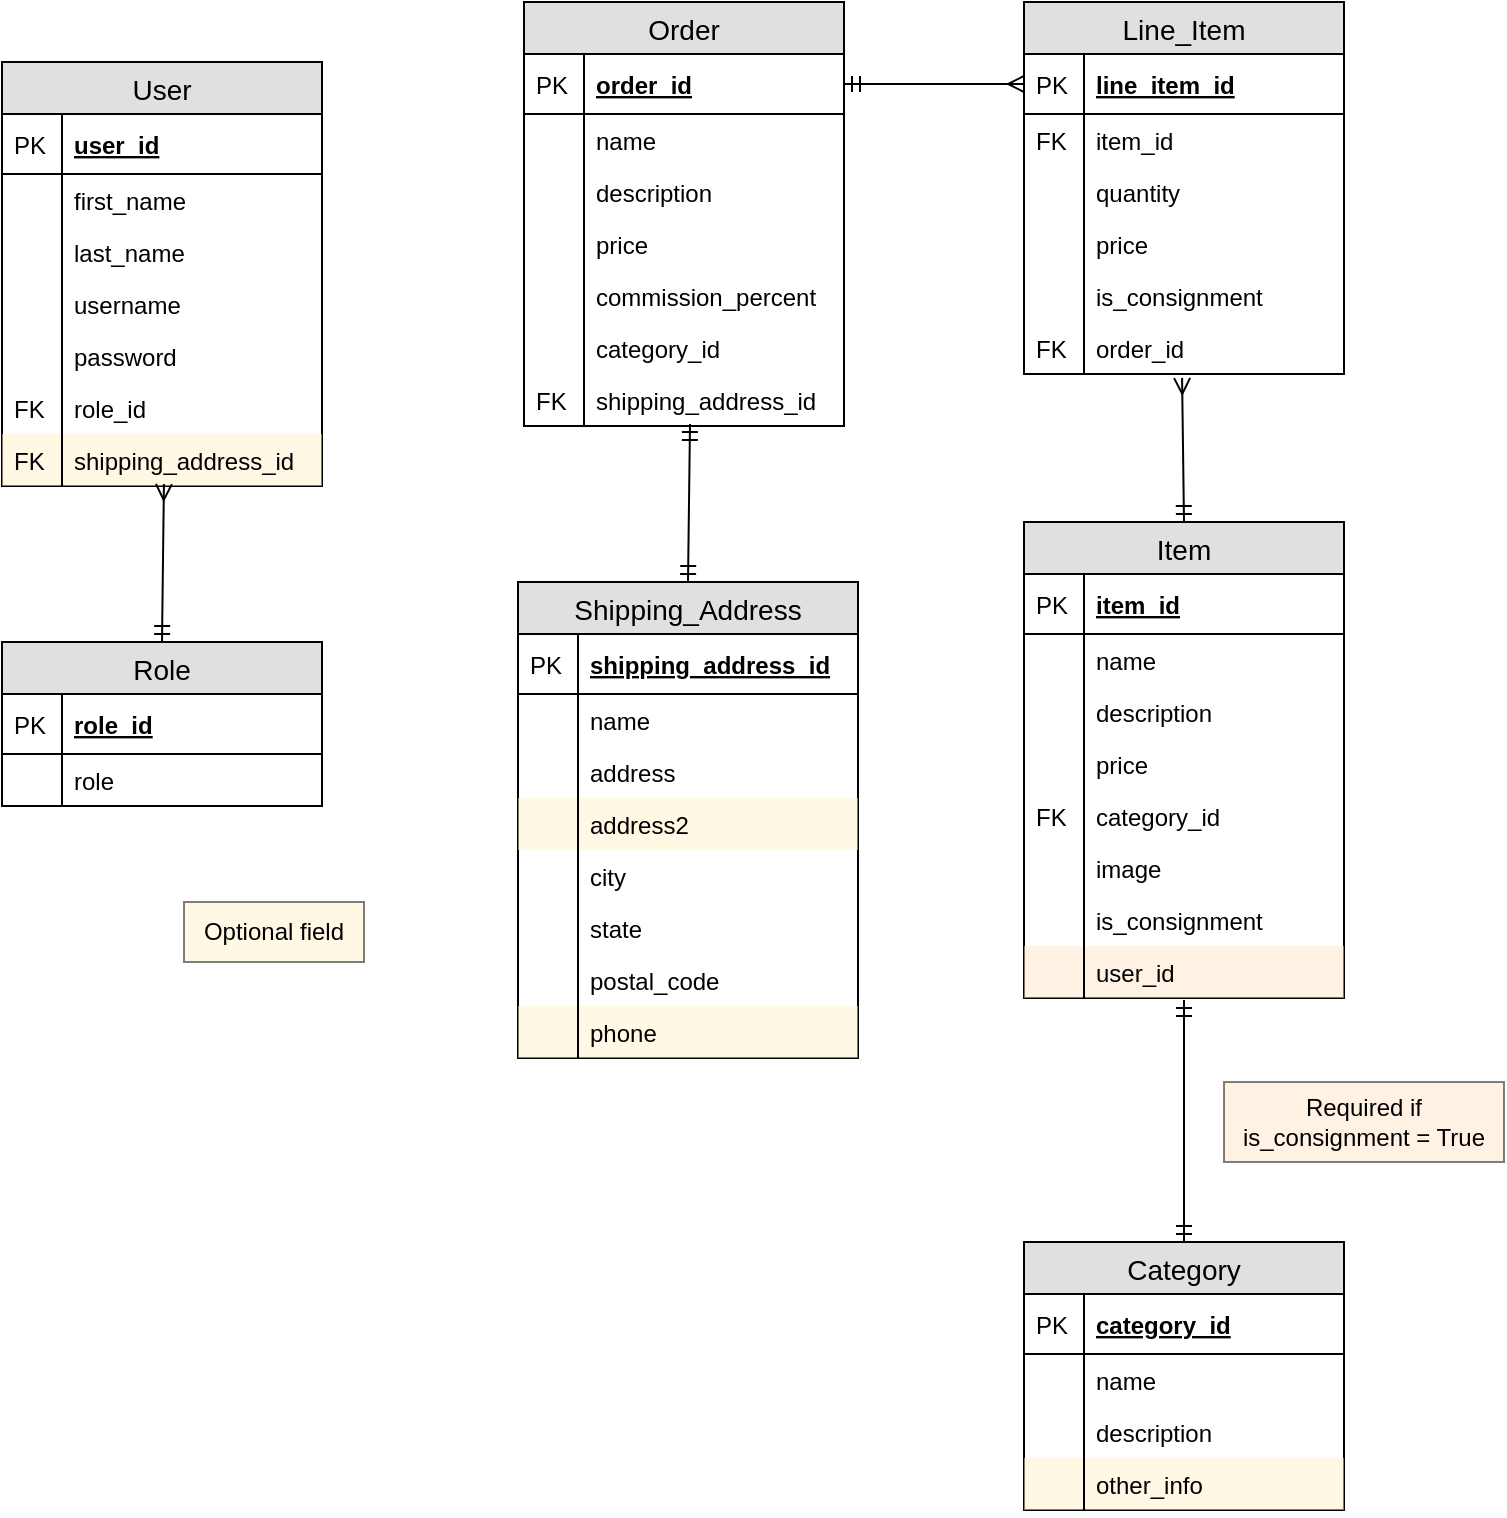 <mxfile version="12.4.2" type="device" pages="1"><diagram id="8e_pG7R2duz6WLNSuYas" name="Page-1"><mxGraphModel dx="939" dy="663" grid="1" gridSize="10" guides="1" tooltips="1" connect="1" arrows="1" fold="1" page="1" pageScale="1" pageWidth="850" pageHeight="1100" math="0" shadow="0"><root><mxCell id="0"/><mxCell id="1" parent="0"/><object label="User" id="9xgP0pe-pOs53RQZ0Eec-9"><mxCell style="swimlane;fontStyle=0;childLayout=stackLayout;horizontal=1;startSize=26;fillColor=#e0e0e0;horizontalStack=0;resizeParent=1;resizeParentMax=0;resizeLast=0;collapsible=1;marginBottom=0;swimlaneFillColor=#ffffff;align=center;fontSize=14;" vertex="1" parent="1"><mxGeometry x="59" y="70" width="160" height="212" as="geometry"/></mxCell></object><mxCell id="9xgP0pe-pOs53RQZ0Eec-10" value="user_id" style="shape=partialRectangle;top=0;left=0;right=0;bottom=1;align=left;verticalAlign=middle;fillColor=none;spacingLeft=34;spacingRight=4;overflow=hidden;rotatable=0;points=[[0,0.5],[1,0.5]];portConstraint=eastwest;dropTarget=0;fontStyle=5;fontSize=12;" vertex="1" parent="9xgP0pe-pOs53RQZ0Eec-9"><mxGeometry y="26" width="160" height="30" as="geometry"/></mxCell><mxCell id="9xgP0pe-pOs53RQZ0Eec-11" value="PK" style="shape=partialRectangle;top=0;left=0;bottom=0;fillColor=none;align=left;verticalAlign=middle;spacingLeft=4;spacingRight=4;overflow=hidden;rotatable=0;points=[];portConstraint=eastwest;part=1;fontSize=12;" vertex="1" connectable="0" parent="9xgP0pe-pOs53RQZ0Eec-10"><mxGeometry width="30" height="30" as="geometry"/></mxCell><mxCell id="9xgP0pe-pOs53RQZ0Eec-12" value="first_name" style="shape=partialRectangle;top=0;left=0;right=0;bottom=0;align=left;verticalAlign=top;fillColor=none;spacingLeft=34;spacingRight=4;overflow=hidden;rotatable=0;points=[[0,0.5],[1,0.5]];portConstraint=eastwest;dropTarget=0;fontSize=12;" vertex="1" parent="9xgP0pe-pOs53RQZ0Eec-9"><mxGeometry y="56" width="160" height="26" as="geometry"/></mxCell><mxCell id="9xgP0pe-pOs53RQZ0Eec-13" value="" style="shape=partialRectangle;top=0;left=0;bottom=0;fillColor=none;align=left;verticalAlign=top;spacingLeft=4;spacingRight=4;overflow=hidden;rotatable=0;points=[];portConstraint=eastwest;part=1;fontSize=12;" vertex="1" connectable="0" parent="9xgP0pe-pOs53RQZ0Eec-12"><mxGeometry width="30" height="26" as="geometry"/></mxCell><mxCell id="9xgP0pe-pOs53RQZ0Eec-14" value="last_name" style="shape=partialRectangle;top=0;left=0;right=0;bottom=0;align=left;verticalAlign=top;fillColor=none;spacingLeft=34;spacingRight=4;overflow=hidden;rotatable=0;points=[[0,0.5],[1,0.5]];portConstraint=eastwest;dropTarget=0;fontSize=12;" vertex="1" parent="9xgP0pe-pOs53RQZ0Eec-9"><mxGeometry y="82" width="160" height="26" as="geometry"/></mxCell><mxCell id="9xgP0pe-pOs53RQZ0Eec-15" value="" style="shape=partialRectangle;top=0;left=0;bottom=0;fillColor=none;align=left;verticalAlign=top;spacingLeft=4;spacingRight=4;overflow=hidden;rotatable=0;points=[];portConstraint=eastwest;part=1;fontSize=12;" vertex="1" connectable="0" parent="9xgP0pe-pOs53RQZ0Eec-14"><mxGeometry width="30" height="26" as="geometry"/></mxCell><mxCell id="9xgP0pe-pOs53RQZ0Eec-25" value="username" style="shape=partialRectangle;top=0;left=0;right=0;bottom=0;align=left;verticalAlign=top;fillColor=none;spacingLeft=34;spacingRight=4;overflow=hidden;rotatable=0;points=[[0,0.5],[1,0.5]];portConstraint=eastwest;dropTarget=0;fontSize=12;" vertex="1" parent="9xgP0pe-pOs53RQZ0Eec-9"><mxGeometry y="108" width="160" height="26" as="geometry"/></mxCell><mxCell id="9xgP0pe-pOs53RQZ0Eec-26" value="" style="shape=partialRectangle;top=0;left=0;bottom=0;fillColor=none;align=left;verticalAlign=top;spacingLeft=4;spacingRight=4;overflow=hidden;rotatable=0;points=[];portConstraint=eastwest;part=1;fontSize=12;" vertex="1" connectable="0" parent="9xgP0pe-pOs53RQZ0Eec-25"><mxGeometry width="30" height="26" as="geometry"/></mxCell><mxCell id="9xgP0pe-pOs53RQZ0Eec-16" value="password" style="shape=partialRectangle;top=0;left=0;right=0;bottom=0;align=left;verticalAlign=top;fillColor=none;spacingLeft=34;spacingRight=4;overflow=hidden;rotatable=0;points=[[0,0.5],[1,0.5]];portConstraint=eastwest;dropTarget=0;fontSize=12;" vertex="1" parent="9xgP0pe-pOs53RQZ0Eec-9"><mxGeometry y="134" width="160" height="26" as="geometry"/></mxCell><mxCell id="9xgP0pe-pOs53RQZ0Eec-17" value="" style="shape=partialRectangle;top=0;left=0;bottom=0;fillColor=none;align=left;verticalAlign=top;spacingLeft=4;spacingRight=4;overflow=hidden;rotatable=0;points=[];portConstraint=eastwest;part=1;fontSize=12;" vertex="1" connectable="0" parent="9xgP0pe-pOs53RQZ0Eec-16"><mxGeometry width="30" height="26" as="geometry"/></mxCell><mxCell id="9xgP0pe-pOs53RQZ0Eec-27" value="role_id" style="shape=partialRectangle;top=0;left=0;right=0;bottom=0;align=left;verticalAlign=top;fillColor=none;spacingLeft=34;spacingRight=4;overflow=hidden;rotatable=0;points=[[0,0.5],[1,0.5]];portConstraint=eastwest;dropTarget=0;fontSize=12;" vertex="1" parent="9xgP0pe-pOs53RQZ0Eec-9"><mxGeometry y="160" width="160" height="26" as="geometry"/></mxCell><mxCell id="9xgP0pe-pOs53RQZ0Eec-28" value="FK" style="shape=partialRectangle;top=0;left=0;bottom=0;fillColor=none;align=left;verticalAlign=top;spacingLeft=4;spacingRight=4;overflow=hidden;rotatable=0;points=[];portConstraint=eastwest;part=1;fontSize=12;" vertex="1" connectable="0" parent="9xgP0pe-pOs53RQZ0Eec-27"><mxGeometry width="30" height="26" as="geometry"/></mxCell><mxCell id="9xgP0pe-pOs53RQZ0Eec-148" value="shipping_address_id" style="shape=partialRectangle;top=0;left=0;right=0;bottom=0;align=left;verticalAlign=top;fillColor=#fff2cc;spacingLeft=34;spacingRight=4;overflow=hidden;rotatable=0;points=[[0,0.5],[1,0.5]];portConstraint=eastwest;dropTarget=0;fontSize=12;strokeColor=#d6b656;opacity=50;" vertex="1" parent="9xgP0pe-pOs53RQZ0Eec-9"><mxGeometry y="186" width="160" height="26" as="geometry"/></mxCell><mxCell id="9xgP0pe-pOs53RQZ0Eec-149" value="FK" style="shape=partialRectangle;top=0;left=0;bottom=0;fillColor=none;align=left;verticalAlign=top;spacingLeft=4;spacingRight=4;overflow=hidden;rotatable=0;points=[];portConstraint=eastwest;part=1;fontSize=12;" vertex="1" connectable="0" parent="9xgP0pe-pOs53RQZ0Eec-148"><mxGeometry width="30" height="26" as="geometry"/></mxCell><object label="Role" id="9xgP0pe-pOs53RQZ0Eec-29"><mxCell style="swimlane;fontStyle=0;childLayout=stackLayout;horizontal=1;startSize=26;fillColor=#e0e0e0;horizontalStack=0;resizeParent=1;resizeParentMax=0;resizeLast=0;collapsible=1;marginBottom=0;swimlaneFillColor=#ffffff;align=center;fontSize=14;" vertex="1" parent="1"><mxGeometry x="59" y="360" width="160" height="82" as="geometry"/></mxCell></object><mxCell id="9xgP0pe-pOs53RQZ0Eec-30" value="role_id" style="shape=partialRectangle;top=0;left=0;right=0;bottom=1;align=left;verticalAlign=middle;fillColor=none;spacingLeft=34;spacingRight=4;overflow=hidden;rotatable=0;points=[[0,0.5],[1,0.5]];portConstraint=eastwest;dropTarget=0;fontStyle=5;fontSize=12;" vertex="1" parent="9xgP0pe-pOs53RQZ0Eec-29"><mxGeometry y="26" width="160" height="30" as="geometry"/></mxCell><mxCell id="9xgP0pe-pOs53RQZ0Eec-31" value="PK" style="shape=partialRectangle;top=0;left=0;bottom=0;fillColor=none;align=left;verticalAlign=middle;spacingLeft=4;spacingRight=4;overflow=hidden;rotatable=0;points=[];portConstraint=eastwest;part=1;fontSize=12;" vertex="1" connectable="0" parent="9xgP0pe-pOs53RQZ0Eec-30"><mxGeometry width="30" height="30" as="geometry"/></mxCell><mxCell id="9xgP0pe-pOs53RQZ0Eec-32" value="role" style="shape=partialRectangle;top=0;left=0;right=0;bottom=0;align=left;verticalAlign=top;fillColor=none;spacingLeft=34;spacingRight=4;overflow=hidden;rotatable=0;points=[[0,0.5],[1,0.5]];portConstraint=eastwest;dropTarget=0;fontSize=12;" vertex="1" parent="9xgP0pe-pOs53RQZ0Eec-29"><mxGeometry y="56" width="160" height="26" as="geometry"/></mxCell><mxCell id="9xgP0pe-pOs53RQZ0Eec-33" value="" style="shape=partialRectangle;top=0;left=0;bottom=0;fillColor=none;align=left;verticalAlign=top;spacingLeft=4;spacingRight=4;overflow=hidden;rotatable=0;points=[];portConstraint=eastwest;part=1;fontSize=12;" vertex="1" connectable="0" parent="9xgP0pe-pOs53RQZ0Eec-32"><mxGeometry width="30" height="26" as="geometry"/></mxCell><object label="Order" id="9xgP0pe-pOs53RQZ0Eec-74"><mxCell style="swimlane;fontStyle=0;childLayout=stackLayout;horizontal=1;startSize=26;fillColor=#e0e0e0;horizontalStack=0;resizeParent=1;resizeParentMax=0;resizeLast=0;collapsible=1;marginBottom=0;swimlaneFillColor=#ffffff;align=center;fontSize=14;" vertex="1" parent="1"><mxGeometry x="320" y="40" width="160" height="212" as="geometry"/></mxCell></object><mxCell id="9xgP0pe-pOs53RQZ0Eec-75" value="order_id" style="shape=partialRectangle;top=0;left=0;right=0;bottom=1;align=left;verticalAlign=middle;fillColor=none;spacingLeft=34;spacingRight=4;overflow=hidden;rotatable=0;points=[[0,0.5],[1,0.5]];portConstraint=eastwest;dropTarget=0;fontStyle=5;fontSize=12;" vertex="1" parent="9xgP0pe-pOs53RQZ0Eec-74"><mxGeometry y="26" width="160" height="30" as="geometry"/></mxCell><mxCell id="9xgP0pe-pOs53RQZ0Eec-76" value="PK" style="shape=partialRectangle;top=0;left=0;bottom=0;fillColor=none;align=left;verticalAlign=middle;spacingLeft=4;spacingRight=4;overflow=hidden;rotatable=0;points=[];portConstraint=eastwest;part=1;fontSize=12;" vertex="1" connectable="0" parent="9xgP0pe-pOs53RQZ0Eec-75"><mxGeometry width="30" height="30" as="geometry"/></mxCell><mxCell id="9xgP0pe-pOs53RQZ0Eec-77" value="name" style="shape=partialRectangle;top=0;left=0;right=0;bottom=0;align=left;verticalAlign=top;fillColor=none;spacingLeft=34;spacingRight=4;overflow=hidden;rotatable=0;points=[[0,0.5],[1,0.5]];portConstraint=eastwest;dropTarget=0;fontSize=12;" vertex="1" parent="9xgP0pe-pOs53RQZ0Eec-74"><mxGeometry y="56" width="160" height="26" as="geometry"/></mxCell><mxCell id="9xgP0pe-pOs53RQZ0Eec-78" value="" style="shape=partialRectangle;top=0;left=0;bottom=0;fillColor=none;align=left;verticalAlign=top;spacingLeft=4;spacingRight=4;overflow=hidden;rotatable=0;points=[];portConstraint=eastwest;part=1;fontSize=12;" vertex="1" connectable="0" parent="9xgP0pe-pOs53RQZ0Eec-77"><mxGeometry width="30" height="26" as="geometry"/></mxCell><mxCell id="9xgP0pe-pOs53RQZ0Eec-79" value="description" style="shape=partialRectangle;top=0;left=0;right=0;bottom=0;align=left;verticalAlign=top;fillColor=none;spacingLeft=34;spacingRight=4;overflow=hidden;rotatable=0;points=[[0,0.5],[1,0.5]];portConstraint=eastwest;dropTarget=0;fontSize=12;" vertex="1" parent="9xgP0pe-pOs53RQZ0Eec-74"><mxGeometry y="82" width="160" height="26" as="geometry"/></mxCell><mxCell id="9xgP0pe-pOs53RQZ0Eec-80" value="" style="shape=partialRectangle;top=0;left=0;bottom=0;fillColor=none;align=left;verticalAlign=top;spacingLeft=4;spacingRight=4;overflow=hidden;rotatable=0;points=[];portConstraint=eastwest;part=1;fontSize=12;" vertex="1" connectable="0" parent="9xgP0pe-pOs53RQZ0Eec-79"><mxGeometry width="30" height="26" as="geometry"/></mxCell><mxCell id="9xgP0pe-pOs53RQZ0Eec-81" value="price" style="shape=partialRectangle;top=0;left=0;right=0;bottom=0;align=left;verticalAlign=top;fillColor=none;spacingLeft=34;spacingRight=4;overflow=hidden;rotatable=0;points=[[0,0.5],[1,0.5]];portConstraint=eastwest;dropTarget=0;fontSize=12;" vertex="1" parent="9xgP0pe-pOs53RQZ0Eec-74"><mxGeometry y="108" width="160" height="26" as="geometry"/></mxCell><mxCell id="9xgP0pe-pOs53RQZ0Eec-82" value="" style="shape=partialRectangle;top=0;left=0;bottom=0;fillColor=none;align=left;verticalAlign=top;spacingLeft=4;spacingRight=4;overflow=hidden;rotatable=0;points=[];portConstraint=eastwest;part=1;fontSize=12;" vertex="1" connectable="0" parent="9xgP0pe-pOs53RQZ0Eec-81"><mxGeometry width="30" height="26" as="geometry"/></mxCell><mxCell id="9xgP0pe-pOs53RQZ0Eec-83" value="commission_percent" style="shape=partialRectangle;top=0;left=0;right=0;bottom=0;align=left;verticalAlign=top;fillColor=none;spacingLeft=34;spacingRight=4;overflow=hidden;rotatable=0;points=[[0,0.5],[1,0.5]];portConstraint=eastwest;dropTarget=0;fontSize=12;" vertex="1" parent="9xgP0pe-pOs53RQZ0Eec-74"><mxGeometry y="134" width="160" height="26" as="geometry"/></mxCell><mxCell id="9xgP0pe-pOs53RQZ0Eec-84" value="" style="shape=partialRectangle;top=0;left=0;bottom=0;fillColor=none;align=left;verticalAlign=top;spacingLeft=4;spacingRight=4;overflow=hidden;rotatable=0;points=[];portConstraint=eastwest;part=1;fontSize=12;" vertex="1" connectable="0" parent="9xgP0pe-pOs53RQZ0Eec-83"><mxGeometry width="30" height="26" as="geometry"/></mxCell><mxCell id="9xgP0pe-pOs53RQZ0Eec-85" value="category_id" style="shape=partialRectangle;top=0;left=0;right=0;bottom=0;align=left;verticalAlign=top;fillColor=none;spacingLeft=34;spacingRight=4;overflow=hidden;rotatable=0;points=[[0,0.5],[1,0.5]];portConstraint=eastwest;dropTarget=0;fontSize=12;" vertex="1" parent="9xgP0pe-pOs53RQZ0Eec-74"><mxGeometry y="160" width="160" height="26" as="geometry"/></mxCell><mxCell id="9xgP0pe-pOs53RQZ0Eec-86" value="" style="shape=partialRectangle;top=0;left=0;bottom=0;fillColor=none;align=left;verticalAlign=top;spacingLeft=4;spacingRight=4;overflow=hidden;rotatable=0;points=[];portConstraint=eastwest;part=1;fontSize=12;" vertex="1" connectable="0" parent="9xgP0pe-pOs53RQZ0Eec-85"><mxGeometry width="30" height="26" as="geometry"/></mxCell><mxCell id="9xgP0pe-pOs53RQZ0Eec-127" value="shipping_address_id" style="shape=partialRectangle;top=0;left=0;right=0;bottom=0;align=left;verticalAlign=top;fillColor=none;spacingLeft=34;spacingRight=4;overflow=hidden;rotatable=0;points=[[0,0.5],[1,0.5]];portConstraint=eastwest;dropTarget=0;fontSize=12;" vertex="1" parent="9xgP0pe-pOs53RQZ0Eec-74"><mxGeometry y="186" width="160" height="26" as="geometry"/></mxCell><mxCell id="9xgP0pe-pOs53RQZ0Eec-128" value="FK" style="shape=partialRectangle;top=0;left=0;bottom=0;fillColor=none;align=left;verticalAlign=top;spacingLeft=4;spacingRight=4;overflow=hidden;rotatable=0;points=[];portConstraint=eastwest;part=1;fontSize=12;" vertex="1" connectable="0" parent="9xgP0pe-pOs53RQZ0Eec-127"><mxGeometry width="30" height="26" as="geometry"/></mxCell><object label="Line_Item" id="9xgP0pe-pOs53RQZ0Eec-87"><mxCell style="swimlane;fontStyle=0;childLayout=stackLayout;horizontal=1;startSize=26;fillColor=#e0e0e0;horizontalStack=0;resizeParent=1;resizeParentMax=0;resizeLast=0;collapsible=1;marginBottom=0;swimlaneFillColor=#ffffff;align=center;fontSize=14;" vertex="1" parent="1"><mxGeometry x="570" y="40" width="160" height="186" as="geometry"/></mxCell></object><mxCell id="9xgP0pe-pOs53RQZ0Eec-88" value="line_item_id" style="shape=partialRectangle;top=0;left=0;right=0;bottom=1;align=left;verticalAlign=middle;fillColor=none;spacingLeft=34;spacingRight=4;overflow=hidden;rotatable=0;points=[[0,0.5],[1,0.5]];portConstraint=eastwest;dropTarget=0;fontStyle=5;fontSize=12;" vertex="1" parent="9xgP0pe-pOs53RQZ0Eec-87"><mxGeometry y="26" width="160" height="30" as="geometry"/></mxCell><mxCell id="9xgP0pe-pOs53RQZ0Eec-89" value="PK" style="shape=partialRectangle;top=0;left=0;bottom=0;fillColor=none;align=left;verticalAlign=middle;spacingLeft=4;spacingRight=4;overflow=hidden;rotatable=0;points=[];portConstraint=eastwest;part=1;fontSize=12;" vertex="1" connectable="0" parent="9xgP0pe-pOs53RQZ0Eec-88"><mxGeometry width="30" height="30" as="geometry"/></mxCell><mxCell id="9xgP0pe-pOs53RQZ0Eec-90" value="item_id" style="shape=partialRectangle;top=0;left=0;right=0;bottom=0;align=left;verticalAlign=top;fillColor=none;spacingLeft=34;spacingRight=4;overflow=hidden;rotatable=0;points=[[0,0.5],[1,0.5]];portConstraint=eastwest;dropTarget=0;fontSize=12;" vertex="1" parent="9xgP0pe-pOs53RQZ0Eec-87"><mxGeometry y="56" width="160" height="26" as="geometry"/></mxCell><mxCell id="9xgP0pe-pOs53RQZ0Eec-91" value="FK" style="shape=partialRectangle;top=0;left=0;bottom=0;fillColor=none;align=left;verticalAlign=top;spacingLeft=4;spacingRight=4;overflow=hidden;rotatable=0;points=[];portConstraint=eastwest;part=1;fontSize=12;" vertex="1" connectable="0" parent="9xgP0pe-pOs53RQZ0Eec-90"><mxGeometry width="30" height="26" as="geometry"/></mxCell><mxCell id="9xgP0pe-pOs53RQZ0Eec-92" value="quantity" style="shape=partialRectangle;top=0;left=0;right=0;bottom=0;align=left;verticalAlign=top;fillColor=none;spacingLeft=34;spacingRight=4;overflow=hidden;rotatable=0;points=[[0,0.5],[1,0.5]];portConstraint=eastwest;dropTarget=0;fontSize=12;" vertex="1" parent="9xgP0pe-pOs53RQZ0Eec-87"><mxGeometry y="82" width="160" height="26" as="geometry"/></mxCell><mxCell id="9xgP0pe-pOs53RQZ0Eec-93" value="" style="shape=partialRectangle;top=0;left=0;bottom=0;fillColor=none;align=left;verticalAlign=top;spacingLeft=4;spacingRight=4;overflow=hidden;rotatable=0;points=[];portConstraint=eastwest;part=1;fontSize=12;" vertex="1" connectable="0" parent="9xgP0pe-pOs53RQZ0Eec-92"><mxGeometry width="30" height="26" as="geometry"/></mxCell><mxCell id="9xgP0pe-pOs53RQZ0Eec-94" value="price" style="shape=partialRectangle;top=0;left=0;right=0;bottom=0;align=left;verticalAlign=top;fillColor=none;spacingLeft=34;spacingRight=4;overflow=hidden;rotatable=0;points=[[0,0.5],[1,0.5]];portConstraint=eastwest;dropTarget=0;fontSize=12;" vertex="1" parent="9xgP0pe-pOs53RQZ0Eec-87"><mxGeometry y="108" width="160" height="26" as="geometry"/></mxCell><mxCell id="9xgP0pe-pOs53RQZ0Eec-95" value="" style="shape=partialRectangle;top=0;left=0;bottom=0;fillColor=none;align=left;verticalAlign=top;spacingLeft=4;spacingRight=4;overflow=hidden;rotatable=0;points=[];portConstraint=eastwest;part=1;fontSize=12;" vertex="1" connectable="0" parent="9xgP0pe-pOs53RQZ0Eec-94"><mxGeometry width="30" height="26" as="geometry"/></mxCell><mxCell id="9xgP0pe-pOs53RQZ0Eec-96" value="is_consignment" style="shape=partialRectangle;top=0;left=0;right=0;bottom=0;align=left;verticalAlign=top;fillColor=none;spacingLeft=34;spacingRight=4;overflow=hidden;rotatable=0;points=[[0,0.5],[1,0.5]];portConstraint=eastwest;dropTarget=0;fontSize=12;" vertex="1" parent="9xgP0pe-pOs53RQZ0Eec-87"><mxGeometry y="134" width="160" height="26" as="geometry"/></mxCell><mxCell id="9xgP0pe-pOs53RQZ0Eec-97" value="" style="shape=partialRectangle;top=0;left=0;bottom=0;fillColor=none;align=left;verticalAlign=top;spacingLeft=4;spacingRight=4;overflow=hidden;rotatable=0;points=[];portConstraint=eastwest;part=1;fontSize=12;" vertex="1" connectable="0" parent="9xgP0pe-pOs53RQZ0Eec-96"><mxGeometry width="30" height="26" as="geometry"/></mxCell><mxCell id="9xgP0pe-pOs53RQZ0Eec-100" value="order_id" style="shape=partialRectangle;top=0;left=0;right=0;bottom=0;align=left;verticalAlign=top;fillColor=none;spacingLeft=34;spacingRight=4;overflow=hidden;rotatable=0;points=[[0,0.5],[1,0.5]];portConstraint=eastwest;dropTarget=0;fontSize=12;" vertex="1" parent="9xgP0pe-pOs53RQZ0Eec-87"><mxGeometry y="160" width="160" height="26" as="geometry"/></mxCell><mxCell id="9xgP0pe-pOs53RQZ0Eec-101" value="FK" style="shape=partialRectangle;top=0;left=0;bottom=0;fillColor=none;align=left;verticalAlign=top;spacingLeft=4;spacingRight=4;overflow=hidden;rotatable=0;points=[];portConstraint=eastwest;part=1;fontSize=12;" vertex="1" connectable="0" parent="9xgP0pe-pOs53RQZ0Eec-100"><mxGeometry width="30" height="26" as="geometry"/></mxCell><object label="Item" id="9xgP0pe-pOs53RQZ0Eec-102"><mxCell style="swimlane;fontStyle=0;childLayout=stackLayout;horizontal=1;startSize=26;fillColor=#e0e0e0;horizontalStack=0;resizeParent=1;resizeParentMax=0;resizeLast=0;collapsible=1;marginBottom=0;swimlaneFillColor=#ffffff;align=center;fontSize=14;perimeterSpacing=0;strokeColor=#000000;fontColor=#000000;" vertex="1" parent="1"><mxGeometry x="570" y="300" width="160" height="238" as="geometry"/></mxCell></object><mxCell id="9xgP0pe-pOs53RQZ0Eec-103" value="item_id" style="shape=partialRectangle;top=0;left=0;right=0;bottom=1;align=left;verticalAlign=middle;fillColor=none;spacingLeft=34;spacingRight=4;overflow=hidden;rotatable=0;points=[[0,0.5],[1,0.5]];portConstraint=eastwest;dropTarget=0;fontStyle=5;fontSize=12;" vertex="1" parent="9xgP0pe-pOs53RQZ0Eec-102"><mxGeometry y="26" width="160" height="30" as="geometry"/></mxCell><mxCell id="9xgP0pe-pOs53RQZ0Eec-104" value="PK" style="shape=partialRectangle;top=0;left=0;bottom=0;fillColor=none;align=left;verticalAlign=middle;spacingLeft=4;spacingRight=4;overflow=hidden;rotatable=0;points=[];portConstraint=eastwest;part=1;fontSize=12;" vertex="1" connectable="0" parent="9xgP0pe-pOs53RQZ0Eec-103"><mxGeometry width="30" height="30" as="geometry"/></mxCell><mxCell id="9xgP0pe-pOs53RQZ0Eec-105" value="name" style="shape=partialRectangle;top=0;left=0;right=0;bottom=0;align=left;verticalAlign=top;fillColor=none;spacingLeft=34;spacingRight=4;overflow=hidden;rotatable=0;points=[[0,0.5],[1,0.5]];portConstraint=eastwest;dropTarget=0;fontSize=12;" vertex="1" parent="9xgP0pe-pOs53RQZ0Eec-102"><mxGeometry y="56" width="160" height="26" as="geometry"/></mxCell><mxCell id="9xgP0pe-pOs53RQZ0Eec-106" value="" style="shape=partialRectangle;top=0;left=0;bottom=0;fillColor=none;align=left;verticalAlign=top;spacingLeft=4;spacingRight=4;overflow=hidden;rotatable=0;points=[];portConstraint=eastwest;part=1;fontSize=12;" vertex="1" connectable="0" parent="9xgP0pe-pOs53RQZ0Eec-105"><mxGeometry width="30" height="26" as="geometry"/></mxCell><mxCell id="9xgP0pe-pOs53RQZ0Eec-107" value="description" style="shape=partialRectangle;top=0;left=0;right=0;bottom=0;align=left;verticalAlign=top;fillColor=none;spacingLeft=34;spacingRight=4;overflow=hidden;rotatable=0;points=[[0,0.5],[1,0.5]];portConstraint=eastwest;dropTarget=0;fontSize=12;" vertex="1" parent="9xgP0pe-pOs53RQZ0Eec-102"><mxGeometry y="82" width="160" height="26" as="geometry"/></mxCell><mxCell id="9xgP0pe-pOs53RQZ0Eec-108" value="" style="shape=partialRectangle;top=0;left=0;bottom=0;fillColor=none;align=left;verticalAlign=top;spacingLeft=4;spacingRight=4;overflow=hidden;rotatable=0;points=[];portConstraint=eastwest;part=1;fontSize=12;" vertex="1" connectable="0" parent="9xgP0pe-pOs53RQZ0Eec-107"><mxGeometry width="30" height="26" as="geometry"/></mxCell><mxCell id="9xgP0pe-pOs53RQZ0Eec-109" value="price" style="shape=partialRectangle;top=0;left=0;right=0;bottom=0;align=left;verticalAlign=top;fillColor=none;spacingLeft=34;spacingRight=4;overflow=hidden;rotatable=0;points=[[0,0.5],[1,0.5]];portConstraint=eastwest;dropTarget=0;fontSize=12;" vertex="1" parent="9xgP0pe-pOs53RQZ0Eec-102"><mxGeometry y="108" width="160" height="26" as="geometry"/></mxCell><mxCell id="9xgP0pe-pOs53RQZ0Eec-110" value="" style="shape=partialRectangle;top=0;left=0;bottom=0;fillColor=none;align=left;verticalAlign=top;spacingLeft=4;spacingRight=4;overflow=hidden;rotatable=0;points=[];portConstraint=eastwest;part=1;fontSize=12;" vertex="1" connectable="0" parent="9xgP0pe-pOs53RQZ0Eec-109"><mxGeometry width="30" height="26" as="geometry"/></mxCell><mxCell id="9xgP0pe-pOs53RQZ0Eec-111" value="category_id" style="shape=partialRectangle;top=0;left=0;right=0;bottom=0;align=left;verticalAlign=top;fillColor=none;spacingLeft=34;spacingRight=4;overflow=hidden;rotatable=0;points=[[0,0.5],[1,0.5]];portConstraint=eastwest;dropTarget=0;fontSize=12;" vertex="1" parent="9xgP0pe-pOs53RQZ0Eec-102"><mxGeometry y="134" width="160" height="26" as="geometry"/></mxCell><mxCell id="9xgP0pe-pOs53RQZ0Eec-112" value="FK" style="shape=partialRectangle;top=0;left=0;bottom=0;fillColor=none;align=left;verticalAlign=top;spacingLeft=4;spacingRight=4;overflow=hidden;rotatable=0;points=[];portConstraint=eastwest;part=1;fontSize=12;" vertex="1" connectable="0" parent="9xgP0pe-pOs53RQZ0Eec-111"><mxGeometry width="30" height="26" as="geometry"/></mxCell><mxCell id="9xgP0pe-pOs53RQZ0Eec-158" value="image" style="shape=partialRectangle;top=0;left=0;right=0;bottom=0;align=left;verticalAlign=top;fillColor=none;spacingLeft=34;spacingRight=4;overflow=hidden;rotatable=0;points=[[0,0.5],[1,0.5]];portConstraint=eastwest;dropTarget=0;fontSize=12;" vertex="1" parent="9xgP0pe-pOs53RQZ0Eec-102"><mxGeometry y="160" width="160" height="26" as="geometry"/></mxCell><mxCell id="9xgP0pe-pOs53RQZ0Eec-159" value="" style="shape=partialRectangle;top=0;left=0;bottom=0;fillColor=none;align=left;verticalAlign=top;spacingLeft=4;spacingRight=4;overflow=hidden;rotatable=0;points=[];portConstraint=eastwest;part=1;fontSize=12;" vertex="1" connectable="0" parent="9xgP0pe-pOs53RQZ0Eec-158"><mxGeometry width="30" height="26" as="geometry"/></mxCell><mxCell id="9xgP0pe-pOs53RQZ0Eec-113" value="is_consignment" style="shape=partialRectangle;top=0;left=0;right=0;bottom=0;align=left;verticalAlign=top;fillColor=none;spacingLeft=34;spacingRight=4;overflow=hidden;rotatable=0;points=[[0,0.5],[1,0.5]];portConstraint=eastwest;dropTarget=0;fontSize=12;" vertex="1" parent="9xgP0pe-pOs53RQZ0Eec-102"><mxGeometry y="186" width="160" height="26" as="geometry"/></mxCell><mxCell id="9xgP0pe-pOs53RQZ0Eec-114" value="" style="shape=partialRectangle;top=0;left=0;bottom=0;fillColor=none;align=left;verticalAlign=top;spacingLeft=4;spacingRight=4;overflow=hidden;rotatable=0;points=[];portConstraint=eastwest;part=1;fontSize=12;" vertex="1" connectable="0" parent="9xgP0pe-pOs53RQZ0Eec-113"><mxGeometry width="30" height="26" as="geometry"/></mxCell><mxCell id="9xgP0pe-pOs53RQZ0Eec-166" value="user_id" style="shape=partialRectangle;top=0;left=0;right=0;bottom=0;align=left;verticalAlign=top;fillColor=#ffe6cc;spacingLeft=34;spacingRight=4;overflow=hidden;rotatable=0;points=[[0,0.5],[1,0.5]];portConstraint=eastwest;dropTarget=0;fontSize=12;strokeColor=#d79b00;perimeterSpacing=1;gradientColor=none;opacity=50;" vertex="1" parent="9xgP0pe-pOs53RQZ0Eec-102"><mxGeometry y="212" width="160" height="26" as="geometry"/></mxCell><mxCell id="9xgP0pe-pOs53RQZ0Eec-167" value="" style="shape=partialRectangle;top=0;left=0;bottom=0;fillColor=none;align=left;verticalAlign=top;spacingLeft=4;spacingRight=4;overflow=hidden;rotatable=0;points=[];portConstraint=eastwest;part=1;fontSize=12;" vertex="1" connectable="0" parent="9xgP0pe-pOs53RQZ0Eec-166"><mxGeometry width="30" height="26" as="geometry"/></mxCell><object label="Category" id="9xgP0pe-pOs53RQZ0Eec-118"><mxCell style="swimlane;fontStyle=0;childLayout=stackLayout;horizontal=1;startSize=26;fillColor=#e0e0e0;horizontalStack=0;resizeParent=1;resizeParentMax=0;resizeLast=0;collapsible=1;marginBottom=0;swimlaneFillColor=#ffffff;align=center;fontSize=14;" vertex="1" parent="1"><mxGeometry x="570" y="660" width="160" height="134" as="geometry"/></mxCell></object><mxCell id="9xgP0pe-pOs53RQZ0Eec-119" value="category_id" style="shape=partialRectangle;top=0;left=0;right=0;bottom=1;align=left;verticalAlign=middle;fillColor=none;spacingLeft=34;spacingRight=4;overflow=hidden;rotatable=0;points=[[0,0.5],[1,0.5]];portConstraint=eastwest;dropTarget=0;fontStyle=5;fontSize=12;" vertex="1" parent="9xgP0pe-pOs53RQZ0Eec-118"><mxGeometry y="26" width="160" height="30" as="geometry"/></mxCell><mxCell id="9xgP0pe-pOs53RQZ0Eec-120" value="PK" style="shape=partialRectangle;top=0;left=0;bottom=0;fillColor=none;align=left;verticalAlign=middle;spacingLeft=4;spacingRight=4;overflow=hidden;rotatable=0;points=[];portConstraint=eastwest;part=1;fontSize=12;" vertex="1" connectable="0" parent="9xgP0pe-pOs53RQZ0Eec-119"><mxGeometry width="30" height="30" as="geometry"/></mxCell><mxCell id="9xgP0pe-pOs53RQZ0Eec-121" value="name" style="shape=partialRectangle;top=0;left=0;right=0;bottom=0;align=left;verticalAlign=top;fillColor=none;spacingLeft=34;spacingRight=4;overflow=hidden;rotatable=0;points=[[0,0.5],[1,0.5]];portConstraint=eastwest;dropTarget=0;fontSize=12;" vertex="1" parent="9xgP0pe-pOs53RQZ0Eec-118"><mxGeometry y="56" width="160" height="26" as="geometry"/></mxCell><mxCell id="9xgP0pe-pOs53RQZ0Eec-122" value="" style="shape=partialRectangle;top=0;left=0;bottom=0;fillColor=none;align=left;verticalAlign=top;spacingLeft=4;spacingRight=4;overflow=hidden;rotatable=0;points=[];portConstraint=eastwest;part=1;fontSize=12;" vertex="1" connectable="0" parent="9xgP0pe-pOs53RQZ0Eec-121"><mxGeometry width="30" height="26" as="geometry"/></mxCell><mxCell id="9xgP0pe-pOs53RQZ0Eec-125" value="description" style="shape=partialRectangle;top=0;left=0;right=0;bottom=0;align=left;verticalAlign=top;fillColor=none;spacingLeft=34;spacingRight=4;overflow=hidden;rotatable=0;points=[[0,0.5],[1,0.5]];portConstraint=eastwest;dropTarget=0;fontSize=12;" vertex="1" parent="9xgP0pe-pOs53RQZ0Eec-118"><mxGeometry y="82" width="160" height="26" as="geometry"/></mxCell><mxCell id="9xgP0pe-pOs53RQZ0Eec-126" value="" style="shape=partialRectangle;top=0;left=0;bottom=0;fillColor=none;align=left;verticalAlign=top;spacingLeft=4;spacingRight=4;overflow=hidden;rotatable=0;points=[];portConstraint=eastwest;part=1;fontSize=12;" vertex="1" connectable="0" parent="9xgP0pe-pOs53RQZ0Eec-125"><mxGeometry width="30" height="26" as="geometry"/></mxCell><mxCell id="9xgP0pe-pOs53RQZ0Eec-123" value="other_info" style="shape=partialRectangle;top=0;left=0;right=0;bottom=0;align=left;verticalAlign=top;fillColor=#fff2cc;spacingLeft=34;spacingRight=4;overflow=hidden;rotatable=0;points=[[0,0.5],[1,0.5]];portConstraint=eastwest;dropTarget=0;fontSize=12;strokeColor=#d6b656;opacity=50;" vertex="1" parent="9xgP0pe-pOs53RQZ0Eec-118"><mxGeometry y="108" width="160" height="26" as="geometry"/></mxCell><mxCell id="9xgP0pe-pOs53RQZ0Eec-124" value="" style="shape=partialRectangle;top=0;left=0;bottom=0;fillColor=none;align=left;verticalAlign=top;spacingLeft=4;spacingRight=4;overflow=hidden;rotatable=0;points=[];portConstraint=eastwest;part=1;fontSize=12;" vertex="1" connectable="0" parent="9xgP0pe-pOs53RQZ0Eec-123"><mxGeometry width="30" height="26" as="geometry"/></mxCell><object label="Shipping_Address" id="9xgP0pe-pOs53RQZ0Eec-132"><mxCell style="swimlane;fontStyle=0;childLayout=stackLayout;horizontal=1;startSize=26;fillColor=#e0e0e0;horizontalStack=0;resizeParent=1;resizeParentMax=0;resizeLast=0;collapsible=1;marginBottom=0;swimlaneFillColor=#ffffff;align=center;fontSize=14;" vertex="1" parent="1"><mxGeometry x="317" y="330" width="170" height="238" as="geometry"/></mxCell></object><mxCell id="9xgP0pe-pOs53RQZ0Eec-133" value="shipping_address_id" style="shape=partialRectangle;top=0;left=0;right=0;bottom=1;align=left;verticalAlign=middle;fillColor=none;spacingLeft=34;spacingRight=4;overflow=hidden;rotatable=0;points=[[0,0.5],[1,0.5]];portConstraint=eastwest;dropTarget=0;fontStyle=5;fontSize=12;" vertex="1" parent="9xgP0pe-pOs53RQZ0Eec-132"><mxGeometry y="26" width="170" height="30" as="geometry"/></mxCell><mxCell id="9xgP0pe-pOs53RQZ0Eec-134" value="PK" style="shape=partialRectangle;top=0;left=0;bottom=0;fillColor=none;align=left;verticalAlign=middle;spacingLeft=4;spacingRight=4;overflow=hidden;rotatable=0;points=[];portConstraint=eastwest;part=1;fontSize=12;" vertex="1" connectable="0" parent="9xgP0pe-pOs53RQZ0Eec-133"><mxGeometry width="30" height="30" as="geometry"/></mxCell><mxCell id="9xgP0pe-pOs53RQZ0Eec-135" value="name" style="shape=partialRectangle;top=0;left=0;right=0;bottom=0;align=left;verticalAlign=top;fillColor=none;spacingLeft=34;spacingRight=4;overflow=hidden;rotatable=0;points=[[0,0.5],[1,0.5]];portConstraint=eastwest;dropTarget=0;fontSize=12;" vertex="1" parent="9xgP0pe-pOs53RQZ0Eec-132"><mxGeometry y="56" width="170" height="26" as="geometry"/></mxCell><mxCell id="9xgP0pe-pOs53RQZ0Eec-136" value="" style="shape=partialRectangle;top=0;left=0;bottom=0;fillColor=none;align=left;verticalAlign=top;spacingLeft=4;spacingRight=4;overflow=hidden;rotatable=0;points=[];portConstraint=eastwest;part=1;fontSize=12;" vertex="1" connectable="0" parent="9xgP0pe-pOs53RQZ0Eec-135"><mxGeometry width="30" height="26" as="geometry"/></mxCell><mxCell id="9xgP0pe-pOs53RQZ0Eec-137" value="address" style="shape=partialRectangle;top=0;left=0;right=0;bottom=0;align=left;verticalAlign=top;fillColor=none;spacingLeft=34;spacingRight=4;overflow=hidden;rotatable=0;points=[[0,0.5],[1,0.5]];portConstraint=eastwest;dropTarget=0;fontSize=12;" vertex="1" parent="9xgP0pe-pOs53RQZ0Eec-132"><mxGeometry y="82" width="170" height="26" as="geometry"/></mxCell><mxCell id="9xgP0pe-pOs53RQZ0Eec-138" value="" style="shape=partialRectangle;top=0;left=0;bottom=0;fillColor=none;align=left;verticalAlign=top;spacingLeft=4;spacingRight=4;overflow=hidden;rotatable=0;points=[];portConstraint=eastwest;part=1;fontSize=12;" vertex="1" connectable="0" parent="9xgP0pe-pOs53RQZ0Eec-137"><mxGeometry width="30" height="26" as="geometry"/></mxCell><mxCell id="9xgP0pe-pOs53RQZ0Eec-139" value="address2" style="shape=partialRectangle;top=0;left=0;right=0;bottom=0;align=left;verticalAlign=top;fillColor=#fff2cc;spacingLeft=34;spacingRight=4;overflow=hidden;rotatable=0;points=[[0,0.5],[1,0.5]];portConstraint=eastwest;dropTarget=0;fontSize=12;strokeColor=#d6b656;perimeterSpacing=0;shadow=0;perimeter=rectanglePerimeter;backgroundOutline=0;opacity=50;" vertex="1" parent="9xgP0pe-pOs53RQZ0Eec-132"><mxGeometry y="108" width="170" height="26" as="geometry"/></mxCell><mxCell id="9xgP0pe-pOs53RQZ0Eec-140" value="" style="shape=partialRectangle;top=0;left=0;bottom=0;fillColor=none;align=left;verticalAlign=top;spacingLeft=4;spacingRight=4;overflow=hidden;rotatable=0;points=[];portConstraint=eastwest;part=1;fontSize=12;" vertex="1" connectable="0" parent="9xgP0pe-pOs53RQZ0Eec-139"><mxGeometry width="30" height="26" as="geometry"/></mxCell><mxCell id="9xgP0pe-pOs53RQZ0Eec-141" value="city" style="shape=partialRectangle;top=0;left=0;right=0;bottom=0;align=left;verticalAlign=top;fillColor=none;spacingLeft=34;spacingRight=4;overflow=hidden;rotatable=0;points=[[0,0.5],[1,0.5]];portConstraint=eastwest;dropTarget=0;fontSize=12;" vertex="1" parent="9xgP0pe-pOs53RQZ0Eec-132"><mxGeometry y="134" width="170" height="26" as="geometry"/></mxCell><mxCell id="9xgP0pe-pOs53RQZ0Eec-142" value="" style="shape=partialRectangle;top=0;left=0;bottom=0;fillColor=none;align=left;verticalAlign=top;spacingLeft=4;spacingRight=4;overflow=hidden;rotatable=0;points=[];portConstraint=eastwest;part=1;fontSize=12;" vertex="1" connectable="0" parent="9xgP0pe-pOs53RQZ0Eec-141"><mxGeometry width="30" height="26" as="geometry"/></mxCell><mxCell id="9xgP0pe-pOs53RQZ0Eec-143" value="state" style="shape=partialRectangle;top=0;left=0;right=0;bottom=0;align=left;verticalAlign=top;fillColor=none;spacingLeft=34;spacingRight=4;overflow=hidden;rotatable=0;points=[[0,0.5],[1,0.5]];portConstraint=eastwest;dropTarget=0;fontSize=12;" vertex="1" parent="9xgP0pe-pOs53RQZ0Eec-132"><mxGeometry y="160" width="170" height="26" as="geometry"/></mxCell><mxCell id="9xgP0pe-pOs53RQZ0Eec-144" value="" style="shape=partialRectangle;top=0;left=0;bottom=0;fillColor=none;align=left;verticalAlign=top;spacingLeft=4;spacingRight=4;overflow=hidden;rotatable=0;points=[];portConstraint=eastwest;part=1;fontSize=12;" vertex="1" connectable="0" parent="9xgP0pe-pOs53RQZ0Eec-143"><mxGeometry width="30" height="26" as="geometry"/></mxCell><mxCell id="9xgP0pe-pOs53RQZ0Eec-145" value="postal_code" style="shape=partialRectangle;top=0;left=0;right=0;bottom=0;align=left;verticalAlign=top;fillColor=none;spacingLeft=34;spacingRight=4;overflow=hidden;rotatable=0;points=[[0,0.5],[1,0.5]];portConstraint=eastwest;dropTarget=0;fontSize=12;" vertex="1" parent="9xgP0pe-pOs53RQZ0Eec-132"><mxGeometry y="186" width="170" height="26" as="geometry"/></mxCell><mxCell id="9xgP0pe-pOs53RQZ0Eec-146" value="" style="shape=partialRectangle;top=0;left=0;bottom=0;fillColor=none;align=left;verticalAlign=top;spacingLeft=4;spacingRight=4;overflow=hidden;rotatable=0;points=[];portConstraint=eastwest;part=1;fontSize=12;" vertex="1" connectable="0" parent="9xgP0pe-pOs53RQZ0Eec-145"><mxGeometry width="30" height="26" as="geometry"/></mxCell><mxCell id="9xgP0pe-pOs53RQZ0Eec-152" value="phone" style="shape=partialRectangle;top=0;left=0;right=0;bottom=0;align=left;verticalAlign=top;fillColor=#fff2cc;spacingLeft=34;spacingRight=4;overflow=hidden;rotatable=0;points=[[0,0.5],[1,0.5]];portConstraint=eastwest;dropTarget=0;fontSize=12;strokeColor=#d6b656;opacity=50;" vertex="1" parent="9xgP0pe-pOs53RQZ0Eec-132"><mxGeometry y="212" width="170" height="26" as="geometry"/></mxCell><mxCell id="9xgP0pe-pOs53RQZ0Eec-153" value="" style="shape=partialRectangle;top=0;left=0;bottom=0;fillColor=none;align=left;verticalAlign=top;spacingLeft=4;spacingRight=4;overflow=hidden;rotatable=0;points=[];portConstraint=eastwest;part=1;fontSize=12;" vertex="1" connectable="0" parent="9xgP0pe-pOs53RQZ0Eec-152"><mxGeometry width="30" height="26" as="geometry"/></mxCell><mxCell id="9xgP0pe-pOs53RQZ0Eec-172" value="" style="endArrow=ERmany;html=1;rounded=0;fontSize=15;exitX=0.5;exitY=0;exitDx=0;exitDy=0;entryX=0.506;entryY=0.962;entryDx=0;entryDy=0;entryPerimeter=0;startArrow=ERmandOne;startFill=0;endFill=0;" edge="1" parent="1" source="9xgP0pe-pOs53RQZ0Eec-29" target="9xgP0pe-pOs53RQZ0Eec-148"><mxGeometry relative="1" as="geometry"><mxPoint x="-40" y="470" as="sourcePoint"/><mxPoint x="120" y="470" as="targetPoint"/></mxGeometry></mxCell><mxCell id="9xgP0pe-pOs53RQZ0Eec-176" value="" style="endArrow=ERmany;html=1;rounded=0;fontSize=15;exitX=0.5;exitY=0;exitDx=0;exitDy=0;entryX=0.494;entryY=1.077;entryDx=0;entryDy=0;entryPerimeter=0;endFill=0;startArrow=ERmandOne;startFill=0;" edge="1" parent="1" source="9xgP0pe-pOs53RQZ0Eec-102" target="9xgP0pe-pOs53RQZ0Eec-100"><mxGeometry relative="1" as="geometry"><mxPoint x="540" y="270" as="sourcePoint"/><mxPoint x="700" y="270" as="targetPoint"/></mxGeometry></mxCell><mxCell id="9xgP0pe-pOs53RQZ0Eec-177" value="" style="endArrow=ERmany;html=1;rounded=0;fontSize=15;entryX=0;entryY=0.5;entryDx=0;entryDy=0;startArrow=ERmandOne;startFill=0;endFill=0;" edge="1" parent="1" source="9xgP0pe-pOs53RQZ0Eec-75" target="9xgP0pe-pOs53RQZ0Eec-88"><mxGeometry relative="1" as="geometry"><mxPoint x="430" y="20" as="sourcePoint"/><mxPoint x="590" y="20" as="targetPoint"/></mxGeometry></mxCell><mxCell id="9xgP0pe-pOs53RQZ0Eec-178" value="" style="endArrow=ERmandOne;html=1;rounded=0;fontSize=15;exitX=0.5;exitY=0;exitDx=0;exitDy=0;startArrow=ERmandOne;startFill=0;endFill=0;" edge="1" parent="1" source="9xgP0pe-pOs53RQZ0Eec-132"><mxGeometry relative="1" as="geometry"><mxPoint x="400" y="320" as="sourcePoint"/><mxPoint x="403" y="251" as="targetPoint"/></mxGeometry></mxCell><mxCell id="9xgP0pe-pOs53RQZ0Eec-180" value="" style="endArrow=ERmandOne;html=1;rounded=0;fontSize=15;exitX=0.5;exitY=0;exitDx=0;exitDy=0;startArrow=ERmandOne;startFill=0;endFill=0;" edge="1" parent="1" source="9xgP0pe-pOs53RQZ0Eec-118" target="9xgP0pe-pOs53RQZ0Eec-166"><mxGeometry relative="1" as="geometry"><mxPoint x="420" y="600" as="sourcePoint"/><mxPoint x="640" y="560" as="targetPoint"/></mxGeometry></mxCell><mxCell id="9xgP0pe-pOs53RQZ0Eec-181" value="Required if &lt;br&gt;is_consignment = True" style="whiteSpace=wrap;html=1;align=center;shadow=0;comic=0;strokeWidth=1;fontSize=12;fillColor=#ffe6cc;strokeColor=#000000;gradientColor=none;opacity=50;" vertex="1" parent="1"><mxGeometry x="670" y="580" width="140" height="40" as="geometry"/></mxCell><mxCell id="9xgP0pe-pOs53RQZ0Eec-182" value="Optional field" style="whiteSpace=wrap;html=1;align=center;shadow=0;comic=0;strokeWidth=1;fontSize=12;fillColor=#fff2cc;strokeColor=#000000;opacity=50;" vertex="1" parent="1"><mxGeometry x="150" y="490" width="90" height="30" as="geometry"/></mxCell></root></mxGraphModel></diagram></mxfile>